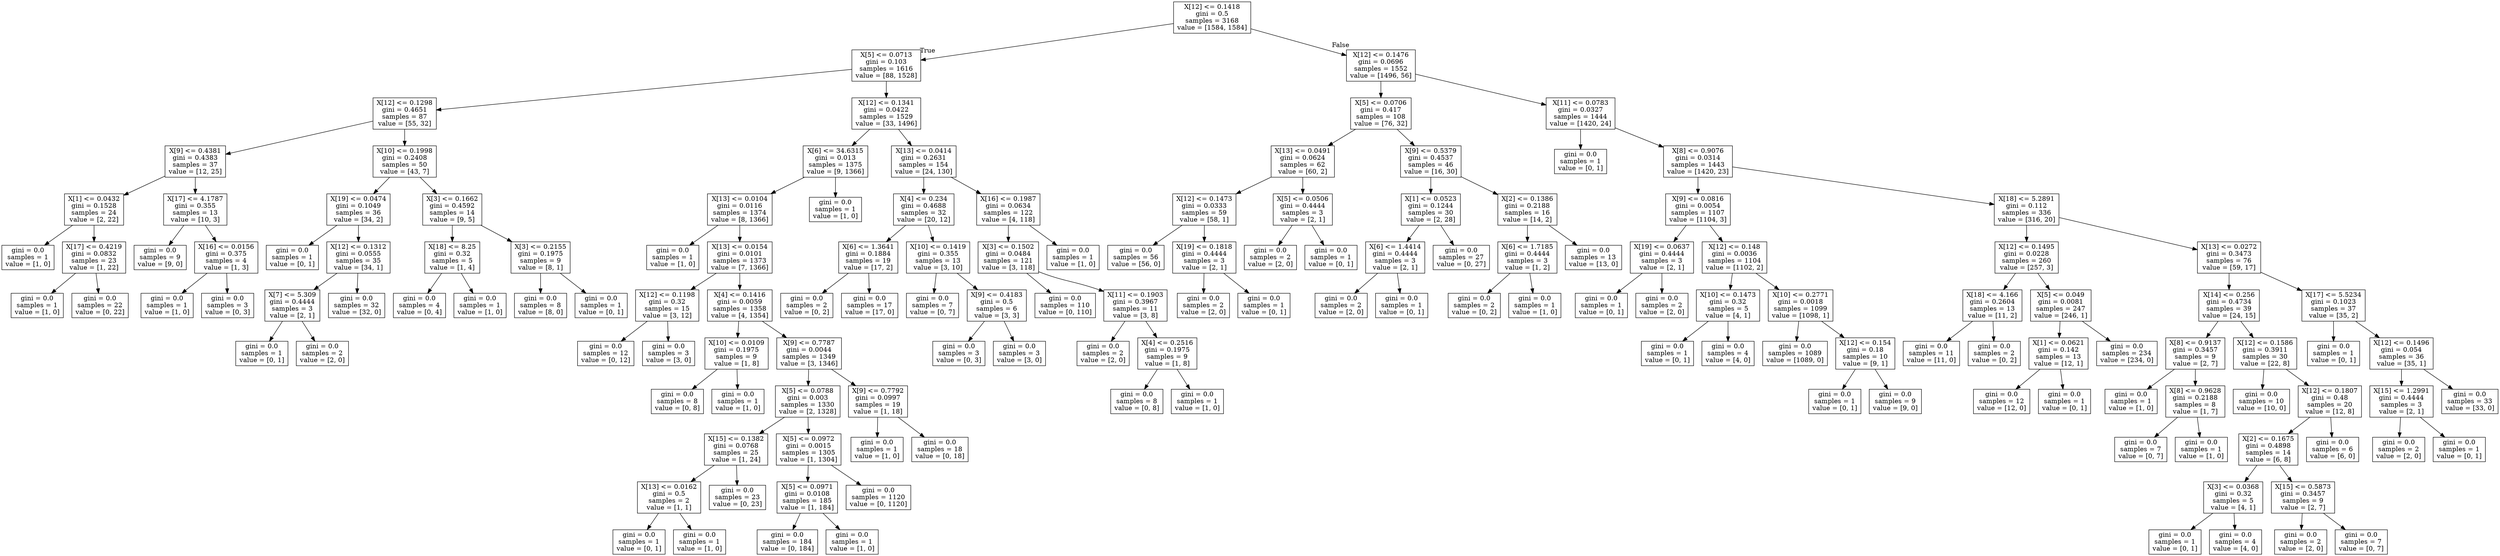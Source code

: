 digraph Tree {
node [shape=box] ;
0 [label="X[12] <= 0.1418\ngini = 0.5\nsamples = 3168\nvalue = [1584, 1584]"] ;
1 [label="X[5] <= 0.0713\ngini = 0.103\nsamples = 1616\nvalue = [88, 1528]"] ;
0 -> 1 [labeldistance=2.5, labelangle=45, headlabel="True"] ;
2 [label="X[12] <= 0.1298\ngini = 0.4651\nsamples = 87\nvalue = [55, 32]"] ;
1 -> 2 ;
3 [label="X[9] <= 0.4381\ngini = 0.4383\nsamples = 37\nvalue = [12, 25]"] ;
2 -> 3 ;
4 [label="X[1] <= 0.0432\ngini = 0.1528\nsamples = 24\nvalue = [2, 22]"] ;
3 -> 4 ;
5 [label="gini = 0.0\nsamples = 1\nvalue = [1, 0]"] ;
4 -> 5 ;
6 [label="X[17] <= 0.4219\ngini = 0.0832\nsamples = 23\nvalue = [1, 22]"] ;
4 -> 6 ;
7 [label="gini = 0.0\nsamples = 1\nvalue = [1, 0]"] ;
6 -> 7 ;
8 [label="gini = 0.0\nsamples = 22\nvalue = [0, 22]"] ;
6 -> 8 ;
9 [label="X[17] <= 4.1787\ngini = 0.355\nsamples = 13\nvalue = [10, 3]"] ;
3 -> 9 ;
10 [label="gini = 0.0\nsamples = 9\nvalue = [9, 0]"] ;
9 -> 10 ;
11 [label="X[16] <= 0.0156\ngini = 0.375\nsamples = 4\nvalue = [1, 3]"] ;
9 -> 11 ;
12 [label="gini = 0.0\nsamples = 1\nvalue = [1, 0]"] ;
11 -> 12 ;
13 [label="gini = 0.0\nsamples = 3\nvalue = [0, 3]"] ;
11 -> 13 ;
14 [label="X[10] <= 0.1998\ngini = 0.2408\nsamples = 50\nvalue = [43, 7]"] ;
2 -> 14 ;
15 [label="X[19] <= 0.0474\ngini = 0.1049\nsamples = 36\nvalue = [34, 2]"] ;
14 -> 15 ;
16 [label="gini = 0.0\nsamples = 1\nvalue = [0, 1]"] ;
15 -> 16 ;
17 [label="X[12] <= 0.1312\ngini = 0.0555\nsamples = 35\nvalue = [34, 1]"] ;
15 -> 17 ;
18 [label="X[7] <= 5.309\ngini = 0.4444\nsamples = 3\nvalue = [2, 1]"] ;
17 -> 18 ;
19 [label="gini = 0.0\nsamples = 1\nvalue = [0, 1]"] ;
18 -> 19 ;
20 [label="gini = 0.0\nsamples = 2\nvalue = [2, 0]"] ;
18 -> 20 ;
21 [label="gini = 0.0\nsamples = 32\nvalue = [32, 0]"] ;
17 -> 21 ;
22 [label="X[3] <= 0.1662\ngini = 0.4592\nsamples = 14\nvalue = [9, 5]"] ;
14 -> 22 ;
23 [label="X[18] <= 8.25\ngini = 0.32\nsamples = 5\nvalue = [1, 4]"] ;
22 -> 23 ;
24 [label="gini = 0.0\nsamples = 4\nvalue = [0, 4]"] ;
23 -> 24 ;
25 [label="gini = 0.0\nsamples = 1\nvalue = [1, 0]"] ;
23 -> 25 ;
26 [label="X[3] <= 0.2155\ngini = 0.1975\nsamples = 9\nvalue = [8, 1]"] ;
22 -> 26 ;
27 [label="gini = 0.0\nsamples = 8\nvalue = [8, 0]"] ;
26 -> 27 ;
28 [label="gini = 0.0\nsamples = 1\nvalue = [0, 1]"] ;
26 -> 28 ;
29 [label="X[12] <= 0.1341\ngini = 0.0422\nsamples = 1529\nvalue = [33, 1496]"] ;
1 -> 29 ;
30 [label="X[6] <= 34.6315\ngini = 0.013\nsamples = 1375\nvalue = [9, 1366]"] ;
29 -> 30 ;
31 [label="X[13] <= 0.0104\ngini = 0.0116\nsamples = 1374\nvalue = [8, 1366]"] ;
30 -> 31 ;
32 [label="gini = 0.0\nsamples = 1\nvalue = [1, 0]"] ;
31 -> 32 ;
33 [label="X[13] <= 0.0154\ngini = 0.0101\nsamples = 1373\nvalue = [7, 1366]"] ;
31 -> 33 ;
34 [label="X[12] <= 0.1198\ngini = 0.32\nsamples = 15\nvalue = [3, 12]"] ;
33 -> 34 ;
35 [label="gini = 0.0\nsamples = 12\nvalue = [0, 12]"] ;
34 -> 35 ;
36 [label="gini = 0.0\nsamples = 3\nvalue = [3, 0]"] ;
34 -> 36 ;
37 [label="X[4] <= 0.1416\ngini = 0.0059\nsamples = 1358\nvalue = [4, 1354]"] ;
33 -> 37 ;
38 [label="X[10] <= 0.0109\ngini = 0.1975\nsamples = 9\nvalue = [1, 8]"] ;
37 -> 38 ;
39 [label="gini = 0.0\nsamples = 8\nvalue = [0, 8]"] ;
38 -> 39 ;
40 [label="gini = 0.0\nsamples = 1\nvalue = [1, 0]"] ;
38 -> 40 ;
41 [label="X[9] <= 0.7787\ngini = 0.0044\nsamples = 1349\nvalue = [3, 1346]"] ;
37 -> 41 ;
42 [label="X[5] <= 0.0788\ngini = 0.003\nsamples = 1330\nvalue = [2, 1328]"] ;
41 -> 42 ;
43 [label="X[15] <= 0.1382\ngini = 0.0768\nsamples = 25\nvalue = [1, 24]"] ;
42 -> 43 ;
44 [label="X[13] <= 0.0162\ngini = 0.5\nsamples = 2\nvalue = [1, 1]"] ;
43 -> 44 ;
45 [label="gini = 0.0\nsamples = 1\nvalue = [0, 1]"] ;
44 -> 45 ;
46 [label="gini = 0.0\nsamples = 1\nvalue = [1, 0]"] ;
44 -> 46 ;
47 [label="gini = 0.0\nsamples = 23\nvalue = [0, 23]"] ;
43 -> 47 ;
48 [label="X[5] <= 0.0972\ngini = 0.0015\nsamples = 1305\nvalue = [1, 1304]"] ;
42 -> 48 ;
49 [label="X[5] <= 0.0971\ngini = 0.0108\nsamples = 185\nvalue = [1, 184]"] ;
48 -> 49 ;
50 [label="gini = 0.0\nsamples = 184\nvalue = [0, 184]"] ;
49 -> 50 ;
51 [label="gini = 0.0\nsamples = 1\nvalue = [1, 0]"] ;
49 -> 51 ;
52 [label="gini = 0.0\nsamples = 1120\nvalue = [0, 1120]"] ;
48 -> 52 ;
53 [label="X[9] <= 0.7792\ngini = 0.0997\nsamples = 19\nvalue = [1, 18]"] ;
41 -> 53 ;
54 [label="gini = 0.0\nsamples = 1\nvalue = [1, 0]"] ;
53 -> 54 ;
55 [label="gini = 0.0\nsamples = 18\nvalue = [0, 18]"] ;
53 -> 55 ;
56 [label="gini = 0.0\nsamples = 1\nvalue = [1, 0]"] ;
30 -> 56 ;
57 [label="X[13] <= 0.0414\ngini = 0.2631\nsamples = 154\nvalue = [24, 130]"] ;
29 -> 57 ;
58 [label="X[4] <= 0.234\ngini = 0.4688\nsamples = 32\nvalue = [20, 12]"] ;
57 -> 58 ;
59 [label="X[6] <= 1.3641\ngini = 0.1884\nsamples = 19\nvalue = [17, 2]"] ;
58 -> 59 ;
60 [label="gini = 0.0\nsamples = 2\nvalue = [0, 2]"] ;
59 -> 60 ;
61 [label="gini = 0.0\nsamples = 17\nvalue = [17, 0]"] ;
59 -> 61 ;
62 [label="X[10] <= 0.1419\ngini = 0.355\nsamples = 13\nvalue = [3, 10]"] ;
58 -> 62 ;
63 [label="gini = 0.0\nsamples = 7\nvalue = [0, 7]"] ;
62 -> 63 ;
64 [label="X[9] <= 0.4183\ngini = 0.5\nsamples = 6\nvalue = [3, 3]"] ;
62 -> 64 ;
65 [label="gini = 0.0\nsamples = 3\nvalue = [0, 3]"] ;
64 -> 65 ;
66 [label="gini = 0.0\nsamples = 3\nvalue = [3, 0]"] ;
64 -> 66 ;
67 [label="X[16] <= 0.1987\ngini = 0.0634\nsamples = 122\nvalue = [4, 118]"] ;
57 -> 67 ;
68 [label="X[3] <= 0.1502\ngini = 0.0484\nsamples = 121\nvalue = [3, 118]"] ;
67 -> 68 ;
69 [label="gini = 0.0\nsamples = 110\nvalue = [0, 110]"] ;
68 -> 69 ;
70 [label="X[11] <= 0.1903\ngini = 0.3967\nsamples = 11\nvalue = [3, 8]"] ;
68 -> 70 ;
71 [label="gini = 0.0\nsamples = 2\nvalue = [2, 0]"] ;
70 -> 71 ;
72 [label="X[4] <= 0.2516\ngini = 0.1975\nsamples = 9\nvalue = [1, 8]"] ;
70 -> 72 ;
73 [label="gini = 0.0\nsamples = 8\nvalue = [0, 8]"] ;
72 -> 73 ;
74 [label="gini = 0.0\nsamples = 1\nvalue = [1, 0]"] ;
72 -> 74 ;
75 [label="gini = 0.0\nsamples = 1\nvalue = [1, 0]"] ;
67 -> 75 ;
76 [label="X[12] <= 0.1476\ngini = 0.0696\nsamples = 1552\nvalue = [1496, 56]"] ;
0 -> 76 [labeldistance=2.5, labelangle=-45, headlabel="False"] ;
77 [label="X[5] <= 0.0706\ngini = 0.417\nsamples = 108\nvalue = [76, 32]"] ;
76 -> 77 ;
78 [label="X[13] <= 0.0491\ngini = 0.0624\nsamples = 62\nvalue = [60, 2]"] ;
77 -> 78 ;
79 [label="X[12] <= 0.1473\ngini = 0.0333\nsamples = 59\nvalue = [58, 1]"] ;
78 -> 79 ;
80 [label="gini = 0.0\nsamples = 56\nvalue = [56, 0]"] ;
79 -> 80 ;
81 [label="X[19] <= 0.1818\ngini = 0.4444\nsamples = 3\nvalue = [2, 1]"] ;
79 -> 81 ;
82 [label="gini = 0.0\nsamples = 2\nvalue = [2, 0]"] ;
81 -> 82 ;
83 [label="gini = 0.0\nsamples = 1\nvalue = [0, 1]"] ;
81 -> 83 ;
84 [label="X[5] <= 0.0506\ngini = 0.4444\nsamples = 3\nvalue = [2, 1]"] ;
78 -> 84 ;
85 [label="gini = 0.0\nsamples = 2\nvalue = [2, 0]"] ;
84 -> 85 ;
86 [label="gini = 0.0\nsamples = 1\nvalue = [0, 1]"] ;
84 -> 86 ;
87 [label="X[9] <= 0.5379\ngini = 0.4537\nsamples = 46\nvalue = [16, 30]"] ;
77 -> 87 ;
88 [label="X[1] <= 0.0523\ngini = 0.1244\nsamples = 30\nvalue = [2, 28]"] ;
87 -> 88 ;
89 [label="X[6] <= 1.4414\ngini = 0.4444\nsamples = 3\nvalue = [2, 1]"] ;
88 -> 89 ;
90 [label="gini = 0.0\nsamples = 2\nvalue = [2, 0]"] ;
89 -> 90 ;
91 [label="gini = 0.0\nsamples = 1\nvalue = [0, 1]"] ;
89 -> 91 ;
92 [label="gini = 0.0\nsamples = 27\nvalue = [0, 27]"] ;
88 -> 92 ;
93 [label="X[2] <= 0.1386\ngini = 0.2188\nsamples = 16\nvalue = [14, 2]"] ;
87 -> 93 ;
94 [label="X[6] <= 1.7185\ngini = 0.4444\nsamples = 3\nvalue = [1, 2]"] ;
93 -> 94 ;
95 [label="gini = 0.0\nsamples = 2\nvalue = [0, 2]"] ;
94 -> 95 ;
96 [label="gini = 0.0\nsamples = 1\nvalue = [1, 0]"] ;
94 -> 96 ;
97 [label="gini = 0.0\nsamples = 13\nvalue = [13, 0]"] ;
93 -> 97 ;
98 [label="X[11] <= 0.0783\ngini = 0.0327\nsamples = 1444\nvalue = [1420, 24]"] ;
76 -> 98 ;
99 [label="gini = 0.0\nsamples = 1\nvalue = [0, 1]"] ;
98 -> 99 ;
100 [label="X[8] <= 0.9076\ngini = 0.0314\nsamples = 1443\nvalue = [1420, 23]"] ;
98 -> 100 ;
101 [label="X[9] <= 0.0816\ngini = 0.0054\nsamples = 1107\nvalue = [1104, 3]"] ;
100 -> 101 ;
102 [label="X[19] <= 0.0637\ngini = 0.4444\nsamples = 3\nvalue = [2, 1]"] ;
101 -> 102 ;
103 [label="gini = 0.0\nsamples = 1\nvalue = [0, 1]"] ;
102 -> 103 ;
104 [label="gini = 0.0\nsamples = 2\nvalue = [2, 0]"] ;
102 -> 104 ;
105 [label="X[12] <= 0.148\ngini = 0.0036\nsamples = 1104\nvalue = [1102, 2]"] ;
101 -> 105 ;
106 [label="X[10] <= 0.1473\ngini = 0.32\nsamples = 5\nvalue = [4, 1]"] ;
105 -> 106 ;
107 [label="gini = 0.0\nsamples = 1\nvalue = [0, 1]"] ;
106 -> 107 ;
108 [label="gini = 0.0\nsamples = 4\nvalue = [4, 0]"] ;
106 -> 108 ;
109 [label="X[10] <= 0.2771\ngini = 0.0018\nsamples = 1099\nvalue = [1098, 1]"] ;
105 -> 109 ;
110 [label="gini = 0.0\nsamples = 1089\nvalue = [1089, 0]"] ;
109 -> 110 ;
111 [label="X[12] <= 0.154\ngini = 0.18\nsamples = 10\nvalue = [9, 1]"] ;
109 -> 111 ;
112 [label="gini = 0.0\nsamples = 1\nvalue = [0, 1]"] ;
111 -> 112 ;
113 [label="gini = 0.0\nsamples = 9\nvalue = [9, 0]"] ;
111 -> 113 ;
114 [label="X[18] <= 5.2891\ngini = 0.112\nsamples = 336\nvalue = [316, 20]"] ;
100 -> 114 ;
115 [label="X[12] <= 0.1495\ngini = 0.0228\nsamples = 260\nvalue = [257, 3]"] ;
114 -> 115 ;
116 [label="X[18] <= 4.166\ngini = 0.2604\nsamples = 13\nvalue = [11, 2]"] ;
115 -> 116 ;
117 [label="gini = 0.0\nsamples = 11\nvalue = [11, 0]"] ;
116 -> 117 ;
118 [label="gini = 0.0\nsamples = 2\nvalue = [0, 2]"] ;
116 -> 118 ;
119 [label="X[5] <= 0.049\ngini = 0.0081\nsamples = 247\nvalue = [246, 1]"] ;
115 -> 119 ;
120 [label="X[1] <= 0.0621\ngini = 0.142\nsamples = 13\nvalue = [12, 1]"] ;
119 -> 120 ;
121 [label="gini = 0.0\nsamples = 12\nvalue = [12, 0]"] ;
120 -> 121 ;
122 [label="gini = 0.0\nsamples = 1\nvalue = [0, 1]"] ;
120 -> 122 ;
123 [label="gini = 0.0\nsamples = 234\nvalue = [234, 0]"] ;
119 -> 123 ;
124 [label="X[13] <= 0.0272\ngini = 0.3473\nsamples = 76\nvalue = [59, 17]"] ;
114 -> 124 ;
125 [label="X[14] <= 0.256\ngini = 0.4734\nsamples = 39\nvalue = [24, 15]"] ;
124 -> 125 ;
126 [label="X[8] <= 0.9137\ngini = 0.3457\nsamples = 9\nvalue = [2, 7]"] ;
125 -> 126 ;
127 [label="gini = 0.0\nsamples = 1\nvalue = [1, 0]"] ;
126 -> 127 ;
128 [label="X[8] <= 0.9628\ngini = 0.2188\nsamples = 8\nvalue = [1, 7]"] ;
126 -> 128 ;
129 [label="gini = 0.0\nsamples = 7\nvalue = [0, 7]"] ;
128 -> 129 ;
130 [label="gini = 0.0\nsamples = 1\nvalue = [1, 0]"] ;
128 -> 130 ;
131 [label="X[12] <= 0.1586\ngini = 0.3911\nsamples = 30\nvalue = [22, 8]"] ;
125 -> 131 ;
132 [label="gini = 0.0\nsamples = 10\nvalue = [10, 0]"] ;
131 -> 132 ;
133 [label="X[12] <= 0.1807\ngini = 0.48\nsamples = 20\nvalue = [12, 8]"] ;
131 -> 133 ;
134 [label="X[2] <= 0.1675\ngini = 0.4898\nsamples = 14\nvalue = [6, 8]"] ;
133 -> 134 ;
135 [label="X[3] <= 0.0368\ngini = 0.32\nsamples = 5\nvalue = [4, 1]"] ;
134 -> 135 ;
136 [label="gini = 0.0\nsamples = 1\nvalue = [0, 1]"] ;
135 -> 136 ;
137 [label="gini = 0.0\nsamples = 4\nvalue = [4, 0]"] ;
135 -> 137 ;
138 [label="X[15] <= 0.5873\ngini = 0.3457\nsamples = 9\nvalue = [2, 7]"] ;
134 -> 138 ;
139 [label="gini = 0.0\nsamples = 2\nvalue = [2, 0]"] ;
138 -> 139 ;
140 [label="gini = 0.0\nsamples = 7\nvalue = [0, 7]"] ;
138 -> 140 ;
141 [label="gini = 0.0\nsamples = 6\nvalue = [6, 0]"] ;
133 -> 141 ;
142 [label="X[17] <= 5.5234\ngini = 0.1023\nsamples = 37\nvalue = [35, 2]"] ;
124 -> 142 ;
143 [label="gini = 0.0\nsamples = 1\nvalue = [0, 1]"] ;
142 -> 143 ;
144 [label="X[12] <= 0.1496\ngini = 0.054\nsamples = 36\nvalue = [35, 1]"] ;
142 -> 144 ;
145 [label="X[15] <= 1.2991\ngini = 0.4444\nsamples = 3\nvalue = [2, 1]"] ;
144 -> 145 ;
146 [label="gini = 0.0\nsamples = 2\nvalue = [2, 0]"] ;
145 -> 146 ;
147 [label="gini = 0.0\nsamples = 1\nvalue = [0, 1]"] ;
145 -> 147 ;
148 [label="gini = 0.0\nsamples = 33\nvalue = [33, 0]"] ;
144 -> 148 ;
}
